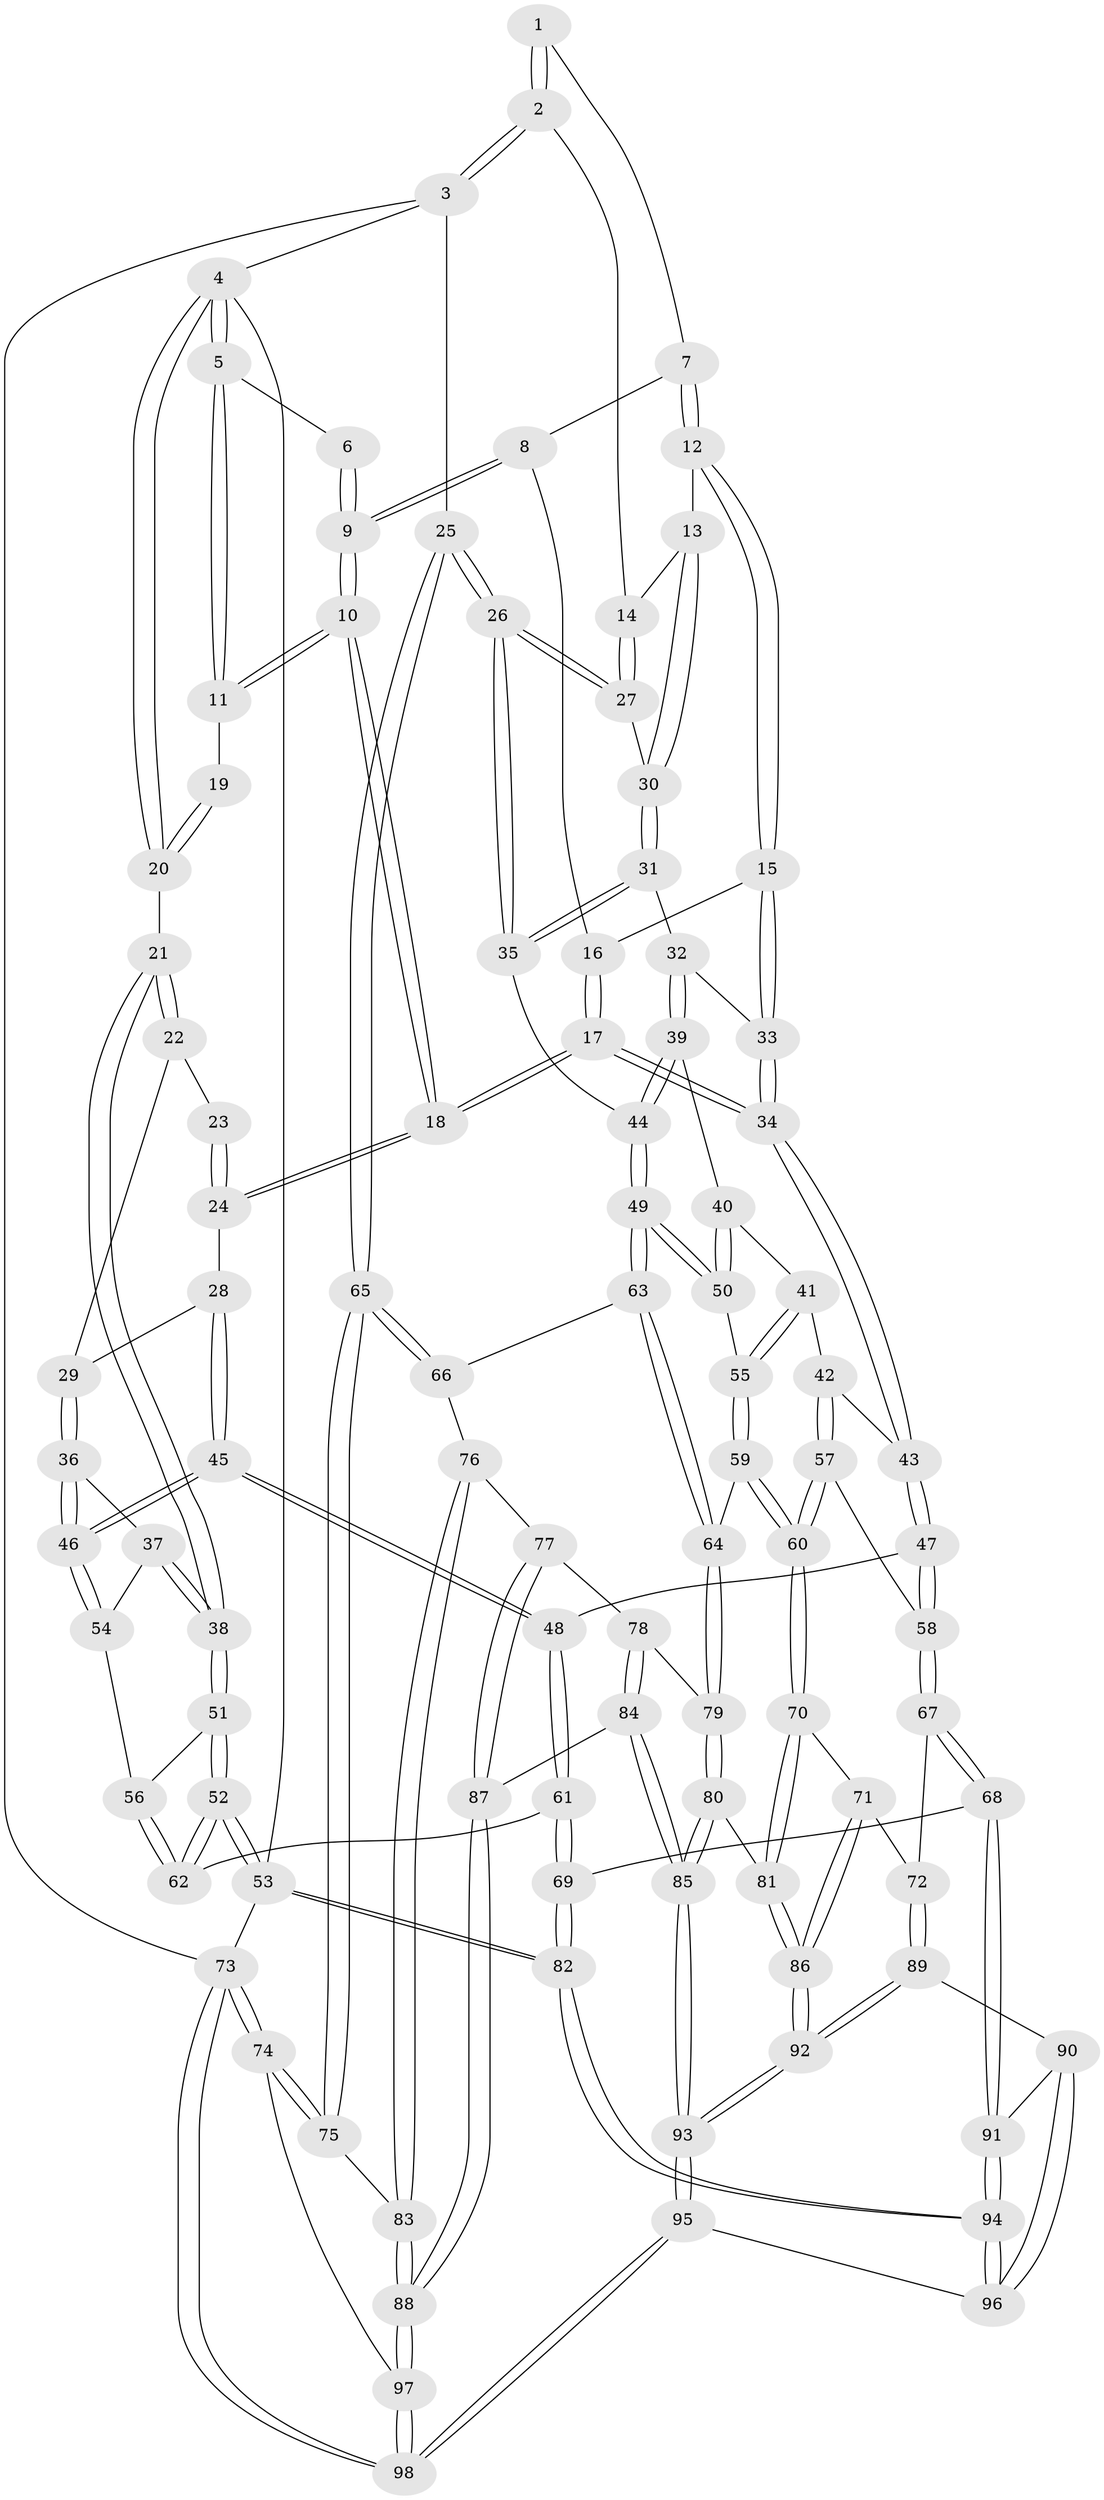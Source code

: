 // Generated by graph-tools (version 1.1) at 2025/11/02/27/25 16:11:52]
// undirected, 98 vertices, 242 edges
graph export_dot {
graph [start="1"]
  node [color=gray90,style=filled];
  1 [pos="+0.4436438020927729+0"];
  2 [pos="+0.8571855242965248+0"];
  3 [pos="+1+0"];
  4 [pos="+0+0"];
  5 [pos="+0.1701663480517888+0"];
  6 [pos="+0.4262044597171424+0"];
  7 [pos="+0.48115034852221794+0.09336063128507971"];
  8 [pos="+0.43072139767363093+0.13592984510308043"];
  9 [pos="+0.36307893918279505+0.14052014508785116"];
  10 [pos="+0.28324799078213453+0.18495854437140066"];
  11 [pos="+0.24063455883923773+0.13765433431442914"];
  12 [pos="+0.5905260572772656+0.13347346819930156"];
  13 [pos="+0.6658525698767911+0.11720672920318885"];
  14 [pos="+0.7023888664632814+0.07761344775368724"];
  15 [pos="+0.5158384603572748+0.2163922324849194"];
  16 [pos="+0.4588724323035547+0.17942527132398206"];
  17 [pos="+0.36055744223457137+0.36387925804975807"];
  18 [pos="+0.29573263088862073+0.32262858688951207"];
  19 [pos="+0.15975955022446928+0.15720207131759406"];
  20 [pos="+0+0"];
  21 [pos="+0+0.0127375239639469"];
  22 [pos="+0.09502629836530263+0.20412733263299213"];
  23 [pos="+0.10965338727883893+0.19508911694624778"];
  24 [pos="+0.23761196407766086+0.3445211909672452"];
  25 [pos="+1+0.41642673688983817"];
  26 [pos="+1+0.414528110405626"];
  27 [pos="+0.8067058667275399+0.24794615964222247"];
  28 [pos="+0.21929939734668488+0.35209613115185745"];
  29 [pos="+0.10118925215390673+0.3419238762513141"];
  30 [pos="+0.6548101793800364+0.2855526811290633"];
  31 [pos="+0.6490708795116579+0.3054334337601224"];
  32 [pos="+0.5648562035620018+0.3543562482699458"];
  33 [pos="+0.5043480160579047+0.3358945478688202"];
  34 [pos="+0.3609412745589759+0.36417919078536837"];
  35 [pos="+0.8712503976938567+0.44117215502888574"];
  36 [pos="+0+0.3817240094789091"];
  37 [pos="+0+0.3835944163120224"];
  38 [pos="+0+0.3558583574621936"];
  39 [pos="+0.5949674061453951+0.4507190688042149"];
  40 [pos="+0.5625660678286062+0.47958235072078814"];
  41 [pos="+0.46259806621155514+0.5308806037840033"];
  42 [pos="+0.4339018903486482+0.5279046102804906"];
  43 [pos="+0.3609751567802244+0.36447274952947245"];
  44 [pos="+0.7138893773024086+0.5423025066118091"];
  45 [pos="+0.1603099696295246+0.5416571697702735"];
  46 [pos="+0.1575015083262779+0.5410702773054897"];
  47 [pos="+0.24397017629173537+0.6132457346231162"];
  48 [pos="+0.2068444676347153+0.6046074292401872"];
  49 [pos="+0.7113528920423065+0.5490752192092553"];
  50 [pos="+0.5551421960464947+0.5869445805800431"];
  51 [pos="+0+0.38338129660922055"];
  52 [pos="+0+0.6983495544834727"];
  53 [pos="+0+1"];
  54 [pos="+0.056410975106463375+0.5673225566858587"];
  55 [pos="+0.5431839107300335+0.5942781616225551"];
  56 [pos="+0.04369301952577809+0.5898102843655149"];
  57 [pos="+0.40777416703824976+0.5826207503402928"];
  58 [pos="+0.2542725333914719+0.6213576248957431"];
  59 [pos="+0.5292267003538743+0.7105124502381167"];
  60 [pos="+0.4664579410930434+0.7231644629802578"];
  61 [pos="+0.07802875304811299+0.7189255189868413"];
  62 [pos="+0+0.6883892975570258"];
  63 [pos="+0.7047536024335422+0.6666847937207685"];
  64 [pos="+0.5487110193016734+0.7164645900091733"];
  65 [pos="+1+0.5814290976833968"];
  66 [pos="+0.7132100418376683+0.6778139656691867"];
  67 [pos="+0.3080979451605608+0.7683359911335887"];
  68 [pos="+0.1825372227440393+0.8406579453587297"];
  69 [pos="+0.1356957435330561+0.8375606644693975"];
  70 [pos="+0.44137105588874814+0.7481119323723924"];
  71 [pos="+0.3454575638969974+0.7745348187487323"];
  72 [pos="+0.3293823769552353+0.7755730046875824"];
  73 [pos="+1+1"];
  74 [pos="+1+0.7050895188849884"];
  75 [pos="+1+0.6962001287511114"];
  76 [pos="+0.7524757471004353+0.7513763990352293"];
  77 [pos="+0.7234706528209741+0.8067863855968741"];
  78 [pos="+0.5947070563403146+0.8082987319475332"];
  79 [pos="+0.5918173168953109+0.8070421198365425"];
  80 [pos="+0.5336484267774771+0.8884983230058853"];
  81 [pos="+0.48661309210344694+0.8629892362090338"];
  82 [pos="+0+1"];
  83 [pos="+0.9055290175958476+0.7748485969954448"];
  84 [pos="+0.651402295810339+0.9192045253845477"];
  85 [pos="+0.5653371270398148+0.9586892885783128"];
  86 [pos="+0.4267312638725463+0.9137831009600071"];
  87 [pos="+0.7186295810456117+0.9132620646765901"];
  88 [pos="+0.7997071196262892+0.9983722984393657"];
  89 [pos="+0.3385239658244176+0.9353821403256211"];
  90 [pos="+0.28673187100582775+0.9431713093144608"];
  91 [pos="+0.23804390298604913+0.9371304757142948"];
  92 [pos="+0.3999420166826452+0.9834133070401788"];
  93 [pos="+0.4776251811424296+1"];
  94 [pos="+0.11240724221020167+1"];
  95 [pos="+0.47741540574299507+1"];
  96 [pos="+0.30566341173811334+1"];
  97 [pos="+0.8250262384864214+1"];
  98 [pos="+0.8545364530866625+1"];
  1 -- 2;
  1 -- 2;
  1 -- 7;
  2 -- 3;
  2 -- 3;
  2 -- 14;
  3 -- 4;
  3 -- 25;
  3 -- 73;
  4 -- 5;
  4 -- 5;
  4 -- 20;
  4 -- 20;
  4 -- 53;
  5 -- 6;
  5 -- 11;
  5 -- 11;
  6 -- 9;
  6 -- 9;
  7 -- 8;
  7 -- 12;
  7 -- 12;
  8 -- 9;
  8 -- 9;
  8 -- 16;
  9 -- 10;
  9 -- 10;
  10 -- 11;
  10 -- 11;
  10 -- 18;
  10 -- 18;
  11 -- 19;
  12 -- 13;
  12 -- 15;
  12 -- 15;
  13 -- 14;
  13 -- 30;
  13 -- 30;
  14 -- 27;
  14 -- 27;
  15 -- 16;
  15 -- 33;
  15 -- 33;
  16 -- 17;
  16 -- 17;
  17 -- 18;
  17 -- 18;
  17 -- 34;
  17 -- 34;
  18 -- 24;
  18 -- 24;
  19 -- 20;
  19 -- 20;
  20 -- 21;
  21 -- 22;
  21 -- 22;
  21 -- 38;
  21 -- 38;
  22 -- 23;
  22 -- 29;
  23 -- 24;
  23 -- 24;
  24 -- 28;
  25 -- 26;
  25 -- 26;
  25 -- 65;
  25 -- 65;
  26 -- 27;
  26 -- 27;
  26 -- 35;
  26 -- 35;
  27 -- 30;
  28 -- 29;
  28 -- 45;
  28 -- 45;
  29 -- 36;
  29 -- 36;
  30 -- 31;
  30 -- 31;
  31 -- 32;
  31 -- 35;
  31 -- 35;
  32 -- 33;
  32 -- 39;
  32 -- 39;
  33 -- 34;
  33 -- 34;
  34 -- 43;
  34 -- 43;
  35 -- 44;
  36 -- 37;
  36 -- 46;
  36 -- 46;
  37 -- 38;
  37 -- 38;
  37 -- 54;
  38 -- 51;
  38 -- 51;
  39 -- 40;
  39 -- 44;
  39 -- 44;
  40 -- 41;
  40 -- 50;
  40 -- 50;
  41 -- 42;
  41 -- 55;
  41 -- 55;
  42 -- 43;
  42 -- 57;
  42 -- 57;
  43 -- 47;
  43 -- 47;
  44 -- 49;
  44 -- 49;
  45 -- 46;
  45 -- 46;
  45 -- 48;
  45 -- 48;
  46 -- 54;
  46 -- 54;
  47 -- 48;
  47 -- 58;
  47 -- 58;
  48 -- 61;
  48 -- 61;
  49 -- 50;
  49 -- 50;
  49 -- 63;
  49 -- 63;
  50 -- 55;
  51 -- 52;
  51 -- 52;
  51 -- 56;
  52 -- 53;
  52 -- 53;
  52 -- 62;
  52 -- 62;
  53 -- 82;
  53 -- 82;
  53 -- 73;
  54 -- 56;
  55 -- 59;
  55 -- 59;
  56 -- 62;
  56 -- 62;
  57 -- 58;
  57 -- 60;
  57 -- 60;
  58 -- 67;
  58 -- 67;
  59 -- 60;
  59 -- 60;
  59 -- 64;
  60 -- 70;
  60 -- 70;
  61 -- 62;
  61 -- 69;
  61 -- 69;
  63 -- 64;
  63 -- 64;
  63 -- 66;
  64 -- 79;
  64 -- 79;
  65 -- 66;
  65 -- 66;
  65 -- 75;
  65 -- 75;
  66 -- 76;
  67 -- 68;
  67 -- 68;
  67 -- 72;
  68 -- 69;
  68 -- 91;
  68 -- 91;
  69 -- 82;
  69 -- 82;
  70 -- 71;
  70 -- 81;
  70 -- 81;
  71 -- 72;
  71 -- 86;
  71 -- 86;
  72 -- 89;
  72 -- 89;
  73 -- 74;
  73 -- 74;
  73 -- 98;
  73 -- 98;
  74 -- 75;
  74 -- 75;
  74 -- 97;
  75 -- 83;
  76 -- 77;
  76 -- 83;
  76 -- 83;
  77 -- 78;
  77 -- 87;
  77 -- 87;
  78 -- 79;
  78 -- 84;
  78 -- 84;
  79 -- 80;
  79 -- 80;
  80 -- 81;
  80 -- 85;
  80 -- 85;
  81 -- 86;
  81 -- 86;
  82 -- 94;
  82 -- 94;
  83 -- 88;
  83 -- 88;
  84 -- 85;
  84 -- 85;
  84 -- 87;
  85 -- 93;
  85 -- 93;
  86 -- 92;
  86 -- 92;
  87 -- 88;
  87 -- 88;
  88 -- 97;
  88 -- 97;
  89 -- 90;
  89 -- 92;
  89 -- 92;
  90 -- 91;
  90 -- 96;
  90 -- 96;
  91 -- 94;
  91 -- 94;
  92 -- 93;
  92 -- 93;
  93 -- 95;
  93 -- 95;
  94 -- 96;
  94 -- 96;
  95 -- 96;
  95 -- 98;
  95 -- 98;
  97 -- 98;
  97 -- 98;
}
